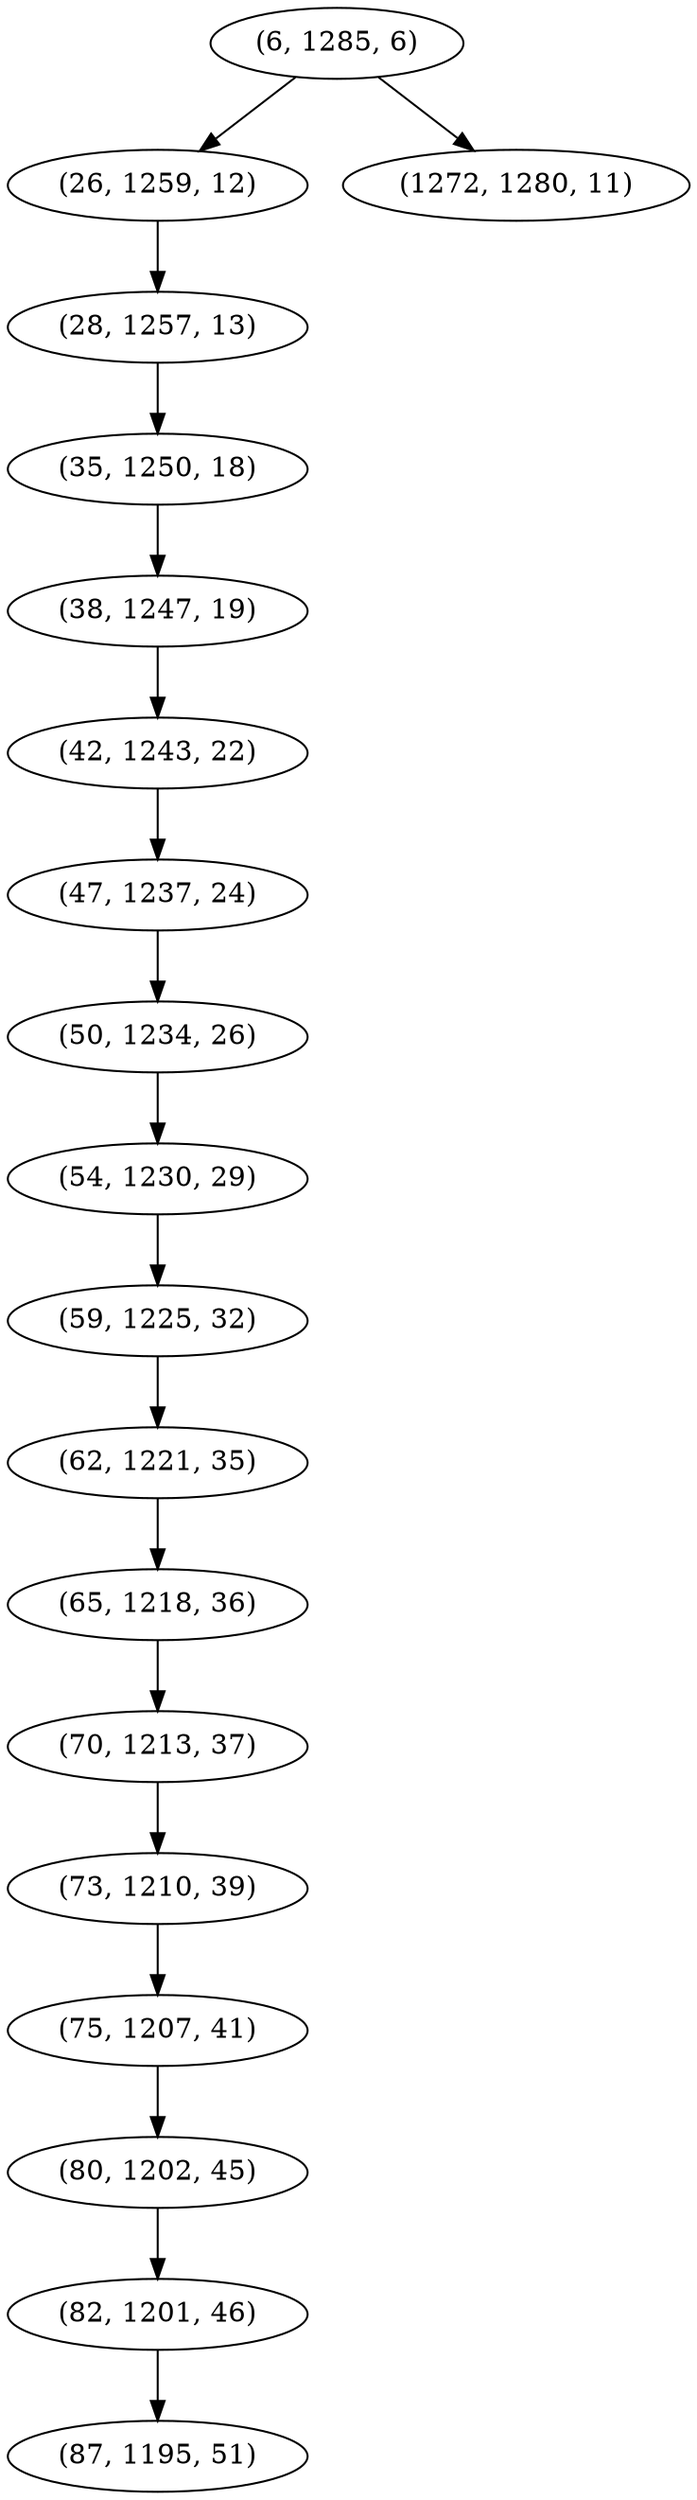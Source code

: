 digraph tree {
    "(6, 1285, 6)";
    "(26, 1259, 12)";
    "(28, 1257, 13)";
    "(35, 1250, 18)";
    "(38, 1247, 19)";
    "(42, 1243, 22)";
    "(47, 1237, 24)";
    "(50, 1234, 26)";
    "(54, 1230, 29)";
    "(59, 1225, 32)";
    "(62, 1221, 35)";
    "(65, 1218, 36)";
    "(70, 1213, 37)";
    "(73, 1210, 39)";
    "(75, 1207, 41)";
    "(80, 1202, 45)";
    "(82, 1201, 46)";
    "(87, 1195, 51)";
    "(1272, 1280, 11)";
    "(6, 1285, 6)" -> "(26, 1259, 12)";
    "(6, 1285, 6)" -> "(1272, 1280, 11)";
    "(26, 1259, 12)" -> "(28, 1257, 13)";
    "(28, 1257, 13)" -> "(35, 1250, 18)";
    "(35, 1250, 18)" -> "(38, 1247, 19)";
    "(38, 1247, 19)" -> "(42, 1243, 22)";
    "(42, 1243, 22)" -> "(47, 1237, 24)";
    "(47, 1237, 24)" -> "(50, 1234, 26)";
    "(50, 1234, 26)" -> "(54, 1230, 29)";
    "(54, 1230, 29)" -> "(59, 1225, 32)";
    "(59, 1225, 32)" -> "(62, 1221, 35)";
    "(62, 1221, 35)" -> "(65, 1218, 36)";
    "(65, 1218, 36)" -> "(70, 1213, 37)";
    "(70, 1213, 37)" -> "(73, 1210, 39)";
    "(73, 1210, 39)" -> "(75, 1207, 41)";
    "(75, 1207, 41)" -> "(80, 1202, 45)";
    "(80, 1202, 45)" -> "(82, 1201, 46)";
    "(82, 1201, 46)" -> "(87, 1195, 51)";
}
